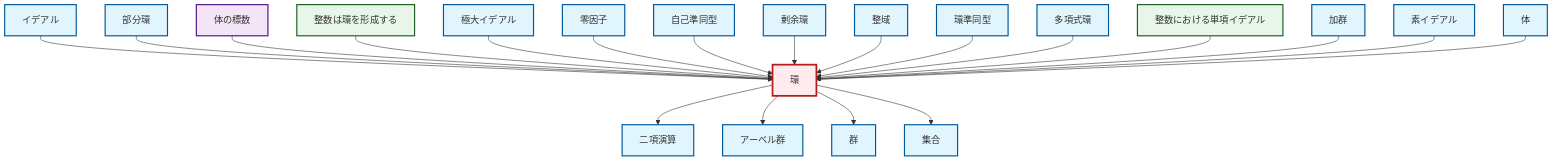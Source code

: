 graph TD
    classDef definition fill:#e1f5fe,stroke:#01579b,stroke-width:2px
    classDef theorem fill:#f3e5f5,stroke:#4a148c,stroke-width:2px
    classDef axiom fill:#fff3e0,stroke:#e65100,stroke-width:2px
    classDef example fill:#e8f5e9,stroke:#1b5e20,stroke-width:2px
    classDef current fill:#ffebee,stroke:#b71c1c,stroke-width:3px
    def-subring["部分環"]:::definition
    ex-integers-ring["整数は環を形成する"]:::example
    def-endomorphism["自己準同型"]:::definition
    def-prime-ideal["素イデアル"]:::definition
    def-integral-domain["整域"]:::definition
    ex-principal-ideal["整数における単項イデアル"]:::example
    def-set["集合"]:::definition
    def-abelian-group["アーベル群"]:::definition
    def-module["加群"]:::definition
    def-field["体"]:::definition
    def-ring["環"]:::definition
    def-zero-divisor["零因子"]:::definition
    def-quotient-ring["剰余環"]:::definition
    def-ideal["イデアル"]:::definition
    def-ring-homomorphism["環準同型"]:::definition
    def-group["群"]:::definition
    def-maximal-ideal["極大イデアル"]:::definition
    def-polynomial-ring["多項式環"]:::definition
    def-binary-operation["二項演算"]:::definition
    thm-field-characteristic["体の標数"]:::theorem
    def-ideal --> def-ring
    def-subring --> def-ring
    thm-field-characteristic --> def-ring
    ex-integers-ring --> def-ring
    def-maximal-ideal --> def-ring
    def-zero-divisor --> def-ring
    def-endomorphism --> def-ring
    def-quotient-ring --> def-ring
    def-integral-domain --> def-ring
    def-ring-homomorphism --> def-ring
    def-polynomial-ring --> def-ring
    ex-principal-ideal --> def-ring
    def-module --> def-ring
    def-ring --> def-binary-operation
    def-prime-ideal --> def-ring
    def-field --> def-ring
    def-ring --> def-abelian-group
    def-ring --> def-group
    def-ring --> def-set
    class def-ring current